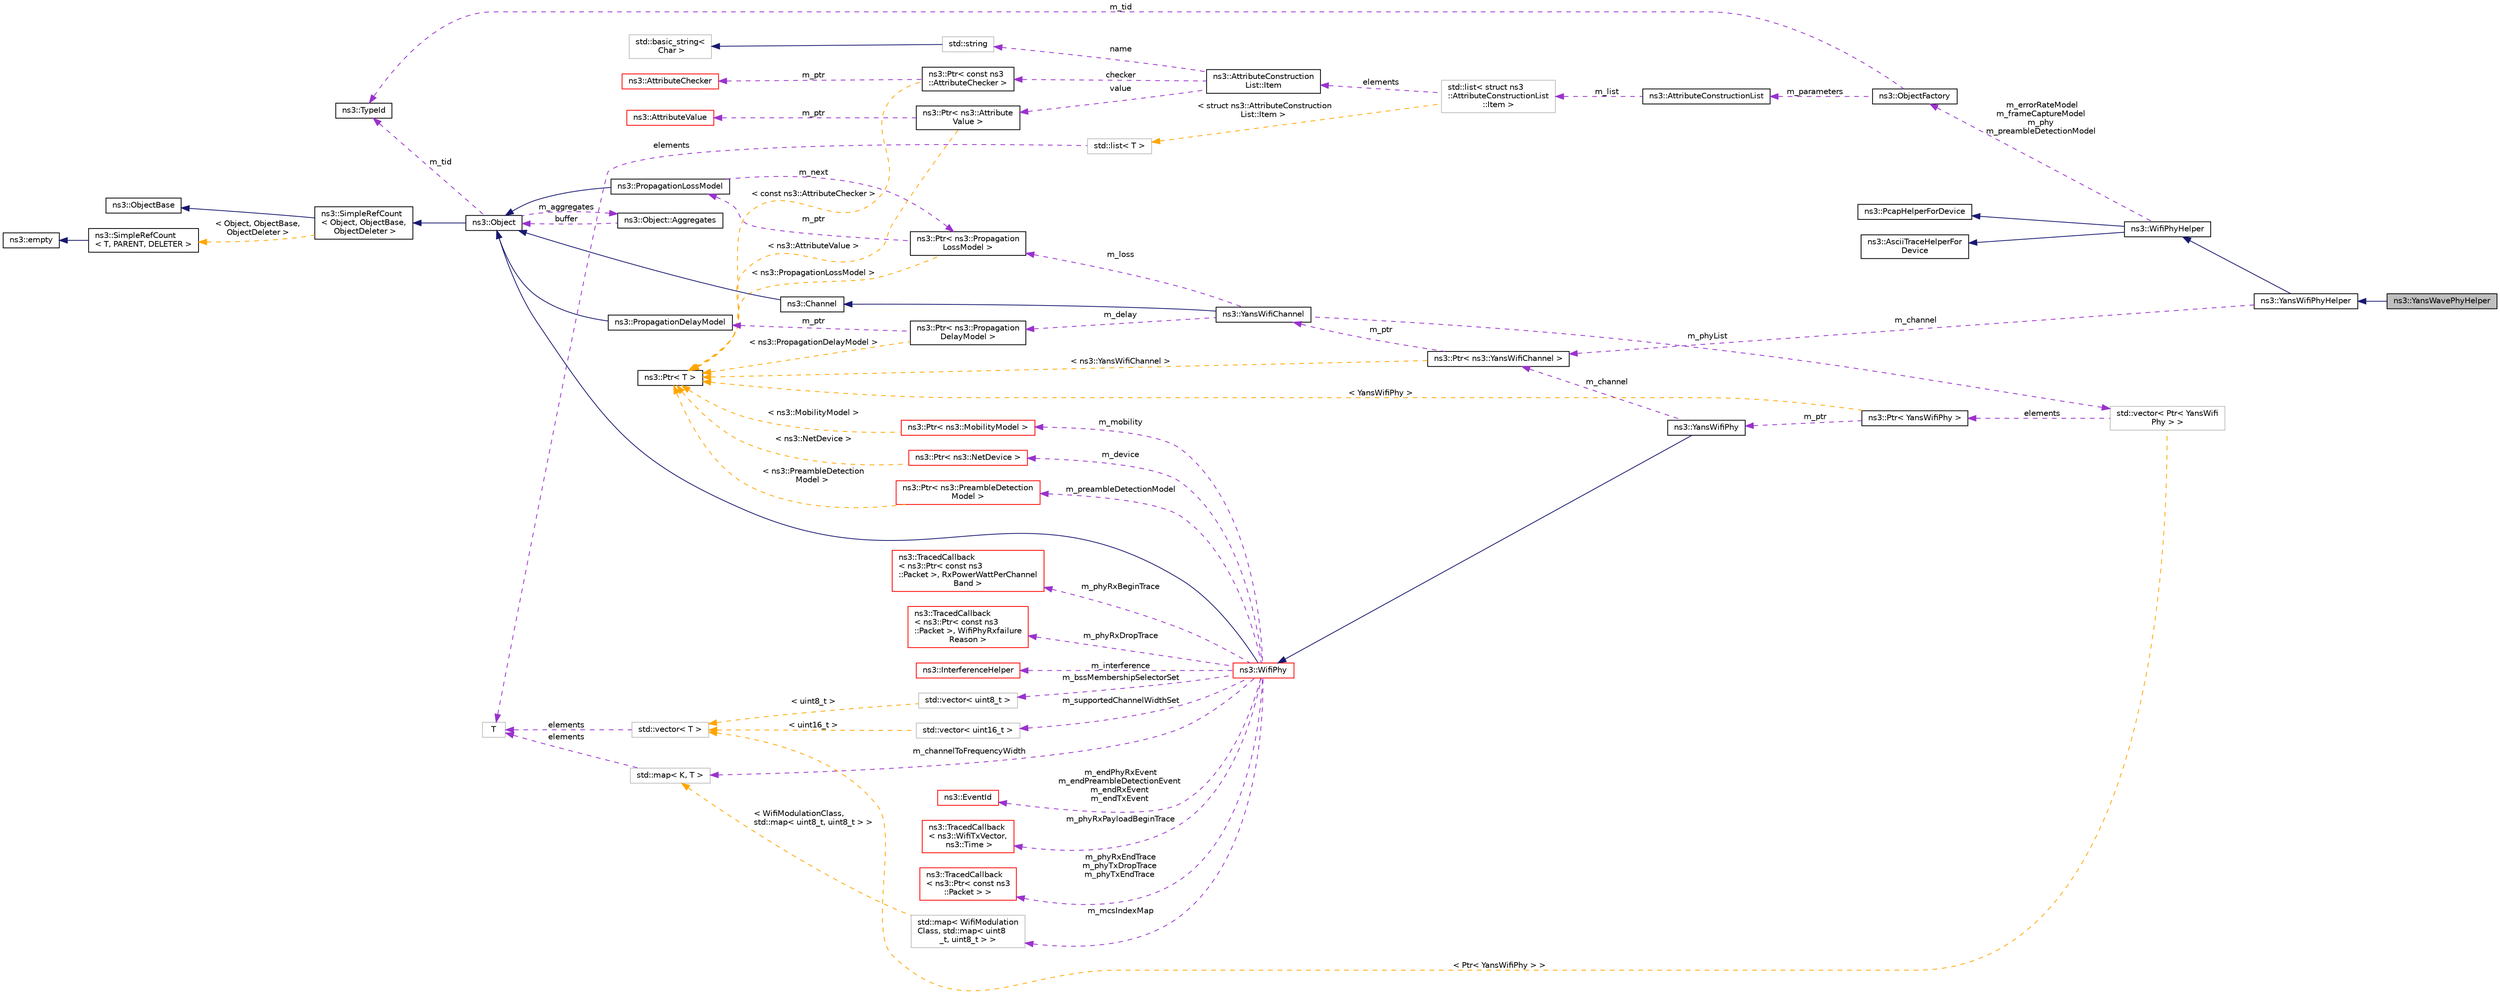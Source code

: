 digraph "ns3::YansWavePhyHelper"
{
 // LATEX_PDF_SIZE
  edge [fontname="Helvetica",fontsize="10",labelfontname="Helvetica",labelfontsize="10"];
  node [fontname="Helvetica",fontsize="10",shape=record];
  rankdir="LR";
  Node1 [label="ns3::YansWavePhyHelper",height=0.2,width=0.4,color="black", fillcolor="grey75", style="filled", fontcolor="black",tooltip="To trace WaveNetDevice, we have to overwrite the trace functions of class YansWifiPhyHelper."];
  Node2 -> Node1 [dir="back",color="midnightblue",fontsize="10",style="solid",fontname="Helvetica"];
  Node2 [label="ns3::YansWifiPhyHelper",height=0.2,width=0.4,color="black", fillcolor="white", style="filled",URL="$classns3_1_1_yans_wifi_phy_helper.html",tooltip="Make it easy to create and manage PHY objects for the YANS model."];
  Node3 -> Node2 [dir="back",color="midnightblue",fontsize="10",style="solid",fontname="Helvetica"];
  Node3 [label="ns3::WifiPhyHelper",height=0.2,width=0.4,color="black", fillcolor="white", style="filled",URL="$classns3_1_1_wifi_phy_helper.html",tooltip="create PHY objects"];
  Node4 -> Node3 [dir="back",color="midnightblue",fontsize="10",style="solid",fontname="Helvetica"];
  Node4 [label="ns3::PcapHelperForDevice",height=0.2,width=0.4,color="black", fillcolor="white", style="filled",URL="$classns3_1_1_pcap_helper_for_device.html",tooltip="Base class providing common user-level pcap operations for helpers representing net devices."];
  Node5 -> Node3 [dir="back",color="midnightblue",fontsize="10",style="solid",fontname="Helvetica"];
  Node5 [label="ns3::AsciiTraceHelperFor\lDevice",height=0.2,width=0.4,color="black", fillcolor="white", style="filled",URL="$classns3_1_1_ascii_trace_helper_for_device.html",tooltip="Base class providing common user-level ascii trace operations for helpers representing net devices."];
  Node6 -> Node3 [dir="back",color="darkorchid3",fontsize="10",style="dashed",label=" m_errorRateModel\nm_frameCaptureModel\nm_phy\nm_preambleDetectionModel" ,fontname="Helvetica"];
  Node6 [label="ns3::ObjectFactory",height=0.2,width=0.4,color="black", fillcolor="white", style="filled",URL="$classns3_1_1_object_factory.html",tooltip="Instantiate subclasses of ns3::Object."];
  Node7 -> Node6 [dir="back",color="darkorchid3",fontsize="10",style="dashed",label=" m_tid" ,fontname="Helvetica"];
  Node7 [label="ns3::TypeId",height=0.2,width=0.4,color="black", fillcolor="white", style="filled",URL="$classns3_1_1_type_id.html",tooltip="a unique identifier for an interface."];
  Node8 -> Node6 [dir="back",color="darkorchid3",fontsize="10",style="dashed",label=" m_parameters" ,fontname="Helvetica"];
  Node8 [label="ns3::AttributeConstructionList",height=0.2,width=0.4,color="black", fillcolor="white", style="filled",URL="$classns3_1_1_attribute_construction_list.html",tooltip="List of Attribute name, value and checker triples used to construct Objects."];
  Node9 -> Node8 [dir="back",color="darkorchid3",fontsize="10",style="dashed",label=" m_list" ,fontname="Helvetica"];
  Node9 [label="std::list\< struct ns3\l::AttributeConstructionList\l::Item \>",height=0.2,width=0.4,color="grey75", fillcolor="white", style="filled",tooltip=" "];
  Node10 -> Node9 [dir="back",color="darkorchid3",fontsize="10",style="dashed",label=" elements" ,fontname="Helvetica"];
  Node10 [label="ns3::AttributeConstruction\lList::Item",height=0.2,width=0.4,color="black", fillcolor="white", style="filled",URL="$structns3_1_1_attribute_construction_list_1_1_item.html",tooltip="A single Attribute triple."];
  Node11 -> Node10 [dir="back",color="darkorchid3",fontsize="10",style="dashed",label=" name" ,fontname="Helvetica"];
  Node11 [label="std::string",height=0.2,width=0.4,color="grey75", fillcolor="white", style="filled",tooltip=" "];
  Node12 -> Node11 [dir="back",color="midnightblue",fontsize="10",style="solid",fontname="Helvetica"];
  Node12 [label="std::basic_string\<\l Char \>",height=0.2,width=0.4,color="grey75", fillcolor="white", style="filled",tooltip=" "];
  Node13 -> Node10 [dir="back",color="darkorchid3",fontsize="10",style="dashed",label=" value" ,fontname="Helvetica"];
  Node13 [label="ns3::Ptr\< ns3::Attribute\lValue \>",height=0.2,width=0.4,color="black", fillcolor="white", style="filled",URL="$classns3_1_1_ptr.html",tooltip=" "];
  Node14 -> Node13 [dir="back",color="darkorchid3",fontsize="10",style="dashed",label=" m_ptr" ,fontname="Helvetica"];
  Node14 [label="ns3::AttributeValue",height=0.2,width=0.4,color="red", fillcolor="white", style="filled",URL="$classns3_1_1_attribute_value.html",tooltip="Hold a value for an Attribute."];
  Node18 -> Node13 [dir="back",color="orange",fontsize="10",style="dashed",label=" \< ns3::AttributeValue \>" ,fontname="Helvetica"];
  Node18 [label="ns3::Ptr\< T \>",height=0.2,width=0.4,color="black", fillcolor="white", style="filled",URL="$classns3_1_1_ptr.html",tooltip="Smart pointer class similar to boost::intrusive_ptr."];
  Node19 -> Node10 [dir="back",color="darkorchid3",fontsize="10",style="dashed",label=" checker" ,fontname="Helvetica"];
  Node19 [label="ns3::Ptr\< const ns3\l::AttributeChecker \>",height=0.2,width=0.4,color="black", fillcolor="white", style="filled",URL="$classns3_1_1_ptr.html",tooltip=" "];
  Node20 -> Node19 [dir="back",color="darkorchid3",fontsize="10",style="dashed",label=" m_ptr" ,fontname="Helvetica"];
  Node20 [label="ns3::AttributeChecker",height=0.2,width=0.4,color="red", fillcolor="white", style="filled",URL="$classns3_1_1_attribute_checker.html",tooltip="Represent the type of an attribute."];
  Node18 -> Node19 [dir="back",color="orange",fontsize="10",style="dashed",label=" \< const ns3::AttributeChecker \>" ,fontname="Helvetica"];
  Node22 -> Node9 [dir="back",color="orange",fontsize="10",style="dashed",label=" \< struct ns3::AttributeConstruction\lList::Item \>" ,fontname="Helvetica"];
  Node22 [label="std::list\< T \>",height=0.2,width=0.4,color="grey75", fillcolor="white", style="filled",tooltip=" "];
  Node23 -> Node22 [dir="back",color="darkorchid3",fontsize="10",style="dashed",label=" elements" ,fontname="Helvetica"];
  Node23 [label="T",height=0.2,width=0.4,color="grey75", fillcolor="white", style="filled",tooltip=" "];
  Node24 -> Node2 [dir="back",color="darkorchid3",fontsize="10",style="dashed",label=" m_channel" ,fontname="Helvetica"];
  Node24 [label="ns3::Ptr\< ns3::YansWifiChannel \>",height=0.2,width=0.4,color="black", fillcolor="white", style="filled",URL="$classns3_1_1_ptr.html",tooltip=" "];
  Node25 -> Node24 [dir="back",color="darkorchid3",fontsize="10",style="dashed",label=" m_ptr" ,fontname="Helvetica"];
  Node25 [label="ns3::YansWifiChannel",height=0.2,width=0.4,color="black", fillcolor="white", style="filled",URL="$classns3_1_1_yans_wifi_channel.html",tooltip="a channel to interconnect ns3::YansWifiPhy objects."];
  Node26 -> Node25 [dir="back",color="midnightblue",fontsize="10",style="solid",fontname="Helvetica"];
  Node26 [label="ns3::Channel",height=0.2,width=0.4,color="black", fillcolor="white", style="filled",URL="$classns3_1_1_channel.html",tooltip="Abstract Channel Base Class."];
  Node27 -> Node26 [dir="back",color="midnightblue",fontsize="10",style="solid",fontname="Helvetica"];
  Node27 [label="ns3::Object",height=0.2,width=0.4,color="black", fillcolor="white", style="filled",URL="$classns3_1_1_object.html",tooltip="A base class which provides memory management and object aggregation."];
  Node28 -> Node27 [dir="back",color="midnightblue",fontsize="10",style="solid",fontname="Helvetica"];
  Node28 [label="ns3::SimpleRefCount\l\< Object, ObjectBase,\l ObjectDeleter \>",height=0.2,width=0.4,color="black", fillcolor="white", style="filled",URL="$classns3_1_1_simple_ref_count.html",tooltip=" "];
  Node29 -> Node28 [dir="back",color="midnightblue",fontsize="10",style="solid",fontname="Helvetica"];
  Node29 [label="ns3::ObjectBase",height=0.2,width=0.4,color="black", fillcolor="white", style="filled",URL="$classns3_1_1_object_base.html",tooltip="Anchor the ns-3 type and attribute system."];
  Node17 -> Node28 [dir="back",color="orange",fontsize="10",style="dashed",label=" \< Object, ObjectBase,\l ObjectDeleter \>" ,fontname="Helvetica"];
  Node17 [label="ns3::SimpleRefCount\l\< T, PARENT, DELETER \>",height=0.2,width=0.4,color="black", fillcolor="white", style="filled",URL="$classns3_1_1_simple_ref_count.html",tooltip="A template-based reference counting class."];
  Node16 -> Node17 [dir="back",color="midnightblue",fontsize="10",style="solid",fontname="Helvetica"];
  Node16 [label="ns3::empty",height=0.2,width=0.4,color="black", fillcolor="white", style="filled",URL="$classns3_1_1empty.html",tooltip="make Callback use a separate empty type"];
  Node7 -> Node27 [dir="back",color="darkorchid3",fontsize="10",style="dashed",label=" m_tid" ,fontname="Helvetica"];
  Node30 -> Node27 [dir="back",color="darkorchid3",fontsize="10",style="dashed",label=" m_aggregates" ,fontname="Helvetica"];
  Node30 [label="ns3::Object::Aggregates",height=0.2,width=0.4,color="black", fillcolor="white", style="filled",URL="$structns3_1_1_object_1_1_aggregates.html",tooltip="The list of Objects aggregated to this one."];
  Node27 -> Node30 [dir="back",color="darkorchid3",fontsize="10",style="dashed",label=" buffer" ,fontname="Helvetica"];
  Node31 -> Node25 [dir="back",color="darkorchid3",fontsize="10",style="dashed",label=" m_phyList" ,fontname="Helvetica"];
  Node31 [label="std::vector\< Ptr\< YansWifi\lPhy \> \>",height=0.2,width=0.4,color="grey75", fillcolor="white", style="filled",tooltip=" "];
  Node32 -> Node31 [dir="back",color="darkorchid3",fontsize="10",style="dashed",label=" elements" ,fontname="Helvetica"];
  Node32 [label="ns3::Ptr\< YansWifiPhy \>",height=0.2,width=0.4,color="black", fillcolor="white", style="filled",URL="$classns3_1_1_ptr.html",tooltip=" "];
  Node33 -> Node32 [dir="back",color="darkorchid3",fontsize="10",style="dashed",label=" m_ptr" ,fontname="Helvetica"];
  Node33 [label="ns3::YansWifiPhy",height=0.2,width=0.4,color="black", fillcolor="white", style="filled",URL="$classns3_1_1_yans_wifi_phy.html",tooltip="802.11 PHY layer model"];
  Node34 -> Node33 [dir="back",color="midnightblue",fontsize="10",style="solid",fontname="Helvetica"];
  Node34 [label="ns3::WifiPhy",height=0.2,width=0.4,color="red", fillcolor="white", style="filled",URL="$classns3_1_1_wifi_phy.html",tooltip="802.11 PHY layer model"];
  Node27 -> Node34 [dir="back",color="midnightblue",fontsize="10",style="solid",fontname="Helvetica"];
  Node35 -> Node34 [dir="back",color="darkorchid3",fontsize="10",style="dashed",label=" m_mobility" ,fontname="Helvetica"];
  Node35 [label="ns3::Ptr\< ns3::MobilityModel \>",height=0.2,width=0.4,color="red", fillcolor="white", style="filled",URL="$classns3_1_1_ptr.html",tooltip=" "];
  Node18 -> Node35 [dir="back",color="orange",fontsize="10",style="dashed",label=" \< ns3::MobilityModel \>" ,fontname="Helvetica"];
  Node46 -> Node34 [dir="back",color="darkorchid3",fontsize="10",style="dashed",label=" m_supportedChannelWidthSet" ,fontname="Helvetica"];
  Node46 [label="std::vector\< uint16_t \>",height=0.2,width=0.4,color="grey75", fillcolor="white", style="filled",tooltip=" "];
  Node47 -> Node46 [dir="back",color="orange",fontsize="10",style="dashed",label=" \< uint16_t \>" ,fontname="Helvetica"];
  Node47 [label="std::vector\< T \>",height=0.2,width=0.4,color="grey75", fillcolor="white", style="filled",tooltip=" "];
  Node23 -> Node47 [dir="back",color="darkorchid3",fontsize="10",style="dashed",label=" elements" ,fontname="Helvetica"];
  Node48 -> Node34 [dir="back",color="darkorchid3",fontsize="10",style="dashed",label=" m_phyRxPayloadBeginTrace" ,fontname="Helvetica"];
  Node48 [label="ns3::TracedCallback\l\< ns3::WifiTxVector,\l ns3::Time \>",height=0.2,width=0.4,color="red", fillcolor="white", style="filled",URL="$classns3_1_1_traced_callback.html",tooltip=" "];
  Node49 -> Node34 [dir="back",color="darkorchid3",fontsize="10",style="dashed",label=" m_phyRxEndTrace\nm_phyTxDropTrace\nm_phyTxEndTrace" ,fontname="Helvetica"];
  Node49 [label="ns3::TracedCallback\l\< ns3::Ptr\< const ns3\l::Packet \> \>",height=0.2,width=0.4,color="red", fillcolor="white", style="filled",URL="$classns3_1_1_traced_callback.html",tooltip=" "];
  Node50 -> Node34 [dir="back",color="darkorchid3",fontsize="10",style="dashed",label=" m_channelToFrequencyWidth" ,fontname="Helvetica"];
  Node50 [label="std::map\< K, T \>",height=0.2,width=0.4,color="grey75", fillcolor="white", style="filled",tooltip=" "];
  Node23 -> Node50 [dir="back",color="darkorchid3",fontsize="10",style="dashed",label=" elements" ,fontname="Helvetica"];
  Node52 -> Node34 [dir="back",color="darkorchid3",fontsize="10",style="dashed",label=" m_mcsIndexMap" ,fontname="Helvetica"];
  Node52 [label="std::map\< WifiModulation\lClass, std::map\< uint8\l_t, uint8_t \> \>",height=0.2,width=0.4,color="grey75", fillcolor="white", style="filled",tooltip=" "];
  Node50 -> Node52 [dir="back",color="orange",fontsize="10",style="dashed",label=" \< WifiModulationClass,\l std::map\< uint8_t, uint8_t \> \>" ,fontname="Helvetica"];
  Node54 -> Node34 [dir="back",color="darkorchid3",fontsize="10",style="dashed",label=" m_bssMembershipSelectorSet" ,fontname="Helvetica"];
  Node54 [label="std::vector\< uint8_t \>",height=0.2,width=0.4,color="grey75", fillcolor="white", style="filled",tooltip=" "];
  Node47 -> Node54 [dir="back",color="orange",fontsize="10",style="dashed",label=" \< uint8_t \>" ,fontname="Helvetica"];
  Node55 -> Node34 [dir="back",color="darkorchid3",fontsize="10",style="dashed",label=" m_phyRxDropTrace" ,fontname="Helvetica"];
  Node55 [label="ns3::TracedCallback\l\< ns3::Ptr\< const ns3\l::Packet \>, WifiPhyRxfailure\lReason \>",height=0.2,width=0.4,color="red", fillcolor="white", style="filled",URL="$classns3_1_1_traced_callback.html",tooltip=" "];
  Node56 -> Node34 [dir="back",color="darkorchid3",fontsize="10",style="dashed",label=" m_phyRxBeginTrace" ,fontname="Helvetica"];
  Node56 [label="ns3::TracedCallback\l\< ns3::Ptr\< const ns3\l::Packet \>, RxPowerWattPerChannel\lBand \>",height=0.2,width=0.4,color="red", fillcolor="white", style="filled",URL="$classns3_1_1_traced_callback.html",tooltip=" "];
  Node57 -> Node34 [dir="back",color="darkorchid3",fontsize="10",style="dashed",label=" m_interference" ,fontname="Helvetica"];
  Node57 [label="ns3::InterferenceHelper",height=0.2,width=0.4,color="red", fillcolor="white", style="filled",URL="$classns3_1_1_interference_helper.html",tooltip="handles interference calculations"];
  Node63 -> Node34 [dir="back",color="darkorchid3",fontsize="10",style="dashed",label=" m_endPhyRxEvent\nm_endPreambleDetectionEvent\nm_endRxEvent\nm_endTxEvent" ,fontname="Helvetica"];
  Node63 [label="ns3::EventId",height=0.2,width=0.4,color="red", fillcolor="white", style="filled",URL="$classns3_1_1_event_id.html",tooltip="An identifier for simulation events."];
  Node67 -> Node34 [dir="back",color="darkorchid3",fontsize="10",style="dashed",label=" m_preambleDetectionModel" ,fontname="Helvetica"];
  Node67 [label="ns3::Ptr\< ns3::PreambleDetection\lModel \>",height=0.2,width=0.4,color="red", fillcolor="white", style="filled",URL="$classns3_1_1_ptr.html",tooltip=" "];
  Node18 -> Node67 [dir="back",color="orange",fontsize="10",style="dashed",label=" \< ns3::PreambleDetection\lModel \>" ,fontname="Helvetica"];
  Node69 -> Node34 [dir="back",color="darkorchid3",fontsize="10",style="dashed",label=" m_device" ,fontname="Helvetica"];
  Node69 [label="ns3::Ptr\< ns3::NetDevice \>",height=0.2,width=0.4,color="red", fillcolor="white", style="filled",URL="$classns3_1_1_ptr.html",tooltip=" "];
  Node18 -> Node69 [dir="back",color="orange",fontsize="10",style="dashed",label=" \< ns3::NetDevice \>" ,fontname="Helvetica"];
  Node24 -> Node33 [dir="back",color="darkorchid3",fontsize="10",style="dashed",label=" m_channel" ,fontname="Helvetica"];
  Node18 -> Node32 [dir="back",color="orange",fontsize="10",style="dashed",label=" \< YansWifiPhy \>" ,fontname="Helvetica"];
  Node47 -> Node31 [dir="back",color="orange",fontsize="10",style="dashed",label=" \< Ptr\< YansWifiPhy \> \>" ,fontname="Helvetica"];
  Node176 -> Node25 [dir="back",color="darkorchid3",fontsize="10",style="dashed",label=" m_delay" ,fontname="Helvetica"];
  Node176 [label="ns3::Ptr\< ns3::Propagation\lDelayModel \>",height=0.2,width=0.4,color="black", fillcolor="white", style="filled",URL="$classns3_1_1_ptr.html",tooltip=" "];
  Node177 -> Node176 [dir="back",color="darkorchid3",fontsize="10",style="dashed",label=" m_ptr" ,fontname="Helvetica"];
  Node177 [label="ns3::PropagationDelayModel",height=0.2,width=0.4,color="black", fillcolor="white", style="filled",URL="$classns3_1_1_propagation_delay_model.html",tooltip="calculate a propagation delay."];
  Node27 -> Node177 [dir="back",color="midnightblue",fontsize="10",style="solid",fontname="Helvetica"];
  Node18 -> Node176 [dir="back",color="orange",fontsize="10",style="dashed",label=" \< ns3::PropagationDelayModel \>" ,fontname="Helvetica"];
  Node178 -> Node25 [dir="back",color="darkorchid3",fontsize="10",style="dashed",label=" m_loss" ,fontname="Helvetica"];
  Node178 [label="ns3::Ptr\< ns3::Propagation\lLossModel \>",height=0.2,width=0.4,color="black", fillcolor="white", style="filled",URL="$classns3_1_1_ptr.html",tooltip=" "];
  Node179 -> Node178 [dir="back",color="darkorchid3",fontsize="10",style="dashed",label=" m_ptr" ,fontname="Helvetica"];
  Node179 [label="ns3::PropagationLossModel",height=0.2,width=0.4,color="black", fillcolor="white", style="filled",URL="$classns3_1_1_propagation_loss_model.html",tooltip="Models the propagation loss through a transmission medium."];
  Node27 -> Node179 [dir="back",color="midnightblue",fontsize="10",style="solid",fontname="Helvetica"];
  Node178 -> Node179 [dir="back",color="darkorchid3",fontsize="10",style="dashed",label=" m_next" ,fontname="Helvetica"];
  Node18 -> Node178 [dir="back",color="orange",fontsize="10",style="dashed",label=" \< ns3::PropagationLossModel \>" ,fontname="Helvetica"];
  Node18 -> Node24 [dir="back",color="orange",fontsize="10",style="dashed",label=" \< ns3::YansWifiChannel \>" ,fontname="Helvetica"];
}
